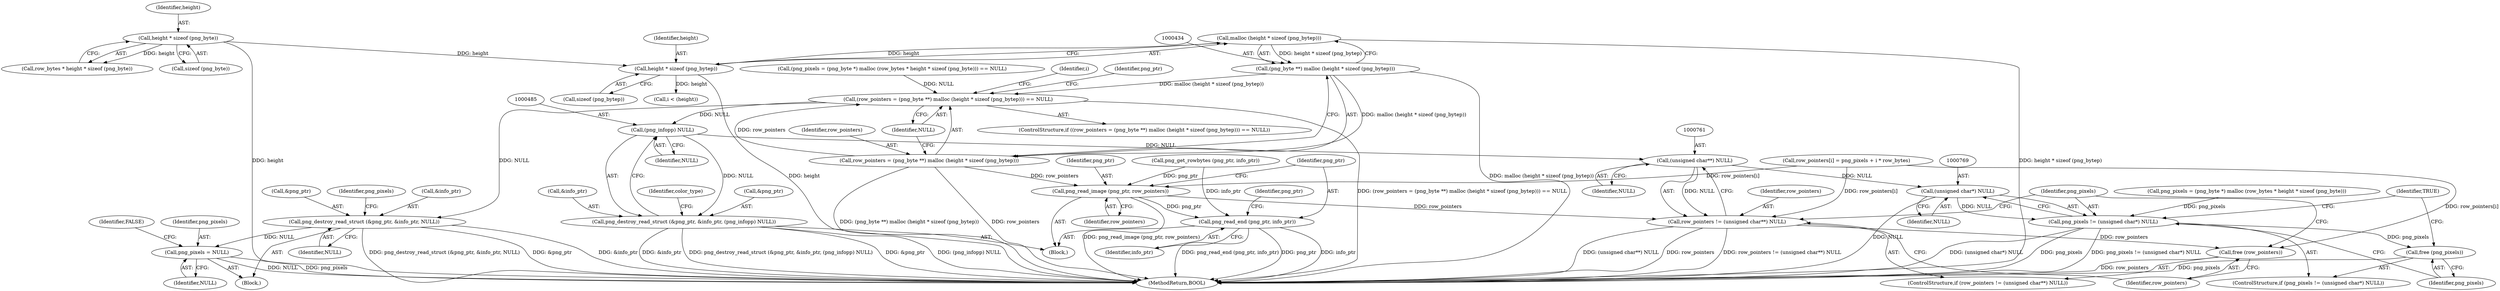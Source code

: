 digraph "0_Android_9d4853418ab2f754c2b63e091c29c5529b8b86ca_157@API" {
"1000435" [label="(Call,malloc (height * sizeof (png_bytep)))"];
"1000436" [label="(Call,height * sizeof (png_bytep))"];
"1000415" [label="(Call,height * sizeof (png_byte))"];
"1000433" [label="(Call,(png_byte **) malloc (height * sizeof (png_bytep)))"];
"1000430" [label="(Call,(row_pointers = (png_byte **) malloc (height * sizeof (png_bytep))) == NULL)"];
"1000442" [label="(Call,png_destroy_read_struct (&png_ptr, &info_ptr, NULL))"];
"1000450" [label="(Call,png_pixels = NULL)"];
"1000484" [label="(Call,(png_infopp) NULL)"];
"1000479" [label="(Call,png_destroy_read_struct (&png_ptr, &info_ptr, (png_infopp) NULL))"];
"1000760" [label="(Call,(unsigned char**) NULL)"];
"1000758" [label="(Call,row_pointers != (unsigned char**) NULL)"];
"1000763" [label="(Call,free (row_pointers))"];
"1000768" [label="(Call,(unsigned char*) NULL)"];
"1000766" [label="(Call,png_pixels != (unsigned char*) NULL)"];
"1000771" [label="(Call,free (png_pixels))"];
"1000431" [label="(Call,row_pointers = (png_byte **) malloc (height * sizeof (png_bytep)))"];
"1000473" [label="(Call,png_read_image (png_ptr, row_pointers))"];
"1000476" [label="(Call,png_read_end (png_ptr, info_ptr))"];
"1000486" [label="(Identifier,NULL)"];
"1000762" [label="(Identifier,NULL)"];
"1000403" [label="(Call,png_get_rowbytes (png_ptr, info_ptr))"];
"1000454" [label="(Identifier,FALSE)"];
"1000430" [label="(Call,(row_pointers = (png_byte **) malloc (height * sizeof (png_bytep))) == NULL)"];
"1000459" [label="(Call,i < (height))"];
"1000759" [label="(Identifier,row_pointers)"];
"1000457" [label="(Identifier,i)"];
"1000768" [label="(Call,(unsigned char*) NULL)"];
"1000478" [label="(Identifier,info_ptr)"];
"1000765" [label="(ControlStructure,if (png_pixels != (unsigned char*) NULL))"];
"1000475" [label="(Identifier,row_pointers)"];
"1000433" [label="(Call,(png_byte **) malloc (height * sizeof (png_bytep)))"];
"1000774" [label="(Identifier,TRUE)"];
"1000484" [label="(Call,(png_infopp) NULL)"];
"1000413" [label="(Call,row_bytes * height * sizeof (png_byte))"];
"1000482" [label="(Call,&info_ptr)"];
"1000415" [label="(Call,height * sizeof (png_byte))"];
"1000481" [label="(Identifier,png_ptr)"];
"1000416" [label="(Identifier,height)"];
"1000490" [label="(Identifier,color_type)"];
"1000760" [label="(Call,(unsigned char**) NULL)"];
"1000447" [label="(Identifier,NULL)"];
"1000435" [label="(Call,malloc (height * sizeof (png_bytep)))"];
"1000772" [label="(Identifier,png_pixels)"];
"1000764" [label="(Identifier,row_pointers)"];
"1000437" [label="(Identifier,height)"];
"1000444" [label="(Identifier,png_ptr)"];
"1000450" [label="(Call,png_pixels = NULL)"];
"1000480" [label="(Call,&png_ptr)"];
"1000473" [label="(Call,png_read_image (png_ptr, row_pointers))"];
"1000445" [label="(Call,&info_ptr)"];
"1000407" [label="(Call,(png_pixels = (png_byte *) malloc (row_bytes * height * sizeof (png_byte))) == NULL)"];
"1000464" [label="(Call,row_pointers[i] = png_pixels + i * row_bytes)"];
"1000443" [label="(Call,&png_ptr)"];
"1000440" [label="(Identifier,NULL)"];
"1000417" [label="(Call,sizeof (png_byte))"];
"1000767" [label="(Identifier,png_pixels)"];
"1000763" [label="(Call,free (row_pointers))"];
"1000477" [label="(Identifier,png_ptr)"];
"1000432" [label="(Identifier,row_pointers)"];
"1000429" [label="(ControlStructure,if ((row_pointers = (png_byte **) malloc (height * sizeof (png_bytep))) == NULL))"];
"1000141" [label="(Block,)"];
"1000775" [label="(MethodReturn,BOOL)"];
"1000408" [label="(Call,png_pixels = (png_byte *) malloc (row_bytes * height * sizeof (png_byte)))"];
"1000442" [label="(Call,png_destroy_read_struct (&png_ptr, &info_ptr, NULL))"];
"1000758" [label="(Call,row_pointers != (unsigned char**) NULL)"];
"1000452" [label="(Identifier,NULL)"];
"1000770" [label="(Identifier,NULL)"];
"1000431" [label="(Call,row_pointers = (png_byte **) malloc (height * sizeof (png_bytep)))"];
"1000438" [label="(Call,sizeof (png_bytep))"];
"1000771" [label="(Call,free (png_pixels))"];
"1000479" [label="(Call,png_destroy_read_struct (&png_ptr, &info_ptr, (png_infopp) NULL))"];
"1000436" [label="(Call,height * sizeof (png_bytep))"];
"1000449" [label="(Identifier,png_pixels)"];
"1000441" [label="(Block,)"];
"1000474" [label="(Identifier,png_ptr)"];
"1000757" [label="(ControlStructure,if (row_pointers != (unsigned char**) NULL))"];
"1000476" [label="(Call,png_read_end (png_ptr, info_ptr))"];
"1000451" [label="(Identifier,png_pixels)"];
"1000766" [label="(Call,png_pixels != (unsigned char*) NULL)"];
"1000435" -> "1000433"  [label="AST: "];
"1000435" -> "1000436"  [label="CFG: "];
"1000436" -> "1000435"  [label="AST: "];
"1000433" -> "1000435"  [label="CFG: "];
"1000435" -> "1000775"  [label="DDG: height * sizeof (png_bytep)"];
"1000435" -> "1000433"  [label="DDG: height * sizeof (png_bytep)"];
"1000436" -> "1000435"  [label="DDG: height"];
"1000436" -> "1000438"  [label="CFG: "];
"1000437" -> "1000436"  [label="AST: "];
"1000438" -> "1000436"  [label="AST: "];
"1000436" -> "1000775"  [label="DDG: height"];
"1000415" -> "1000436"  [label="DDG: height"];
"1000436" -> "1000459"  [label="DDG: height"];
"1000415" -> "1000413"  [label="AST: "];
"1000415" -> "1000417"  [label="CFG: "];
"1000416" -> "1000415"  [label="AST: "];
"1000417" -> "1000415"  [label="AST: "];
"1000413" -> "1000415"  [label="CFG: "];
"1000415" -> "1000775"  [label="DDG: height"];
"1000415" -> "1000413"  [label="DDG: height"];
"1000433" -> "1000431"  [label="AST: "];
"1000434" -> "1000433"  [label="AST: "];
"1000431" -> "1000433"  [label="CFG: "];
"1000433" -> "1000775"  [label="DDG: malloc (height * sizeof (png_bytep))"];
"1000433" -> "1000430"  [label="DDG: malloc (height * sizeof (png_bytep))"];
"1000433" -> "1000431"  [label="DDG: malloc (height * sizeof (png_bytep))"];
"1000430" -> "1000429"  [label="AST: "];
"1000430" -> "1000440"  [label="CFG: "];
"1000431" -> "1000430"  [label="AST: "];
"1000440" -> "1000430"  [label="AST: "];
"1000444" -> "1000430"  [label="CFG: "];
"1000457" -> "1000430"  [label="CFG: "];
"1000430" -> "1000775"  [label="DDG: (row_pointers = (png_byte **) malloc (height * sizeof (png_bytep))) == NULL"];
"1000431" -> "1000430"  [label="DDG: row_pointers"];
"1000407" -> "1000430"  [label="DDG: NULL"];
"1000430" -> "1000442"  [label="DDG: NULL"];
"1000430" -> "1000484"  [label="DDG: NULL"];
"1000442" -> "1000441"  [label="AST: "];
"1000442" -> "1000447"  [label="CFG: "];
"1000443" -> "1000442"  [label="AST: "];
"1000445" -> "1000442"  [label="AST: "];
"1000447" -> "1000442"  [label="AST: "];
"1000449" -> "1000442"  [label="CFG: "];
"1000442" -> "1000775"  [label="DDG: png_destroy_read_struct (&png_ptr, &info_ptr, NULL)"];
"1000442" -> "1000775"  [label="DDG: &png_ptr"];
"1000442" -> "1000775"  [label="DDG: &info_ptr"];
"1000442" -> "1000450"  [label="DDG: NULL"];
"1000450" -> "1000441"  [label="AST: "];
"1000450" -> "1000452"  [label="CFG: "];
"1000451" -> "1000450"  [label="AST: "];
"1000452" -> "1000450"  [label="AST: "];
"1000454" -> "1000450"  [label="CFG: "];
"1000450" -> "1000775"  [label="DDG: NULL"];
"1000450" -> "1000775"  [label="DDG: png_pixels"];
"1000484" -> "1000479"  [label="AST: "];
"1000484" -> "1000486"  [label="CFG: "];
"1000485" -> "1000484"  [label="AST: "];
"1000486" -> "1000484"  [label="AST: "];
"1000479" -> "1000484"  [label="CFG: "];
"1000484" -> "1000479"  [label="DDG: NULL"];
"1000484" -> "1000760"  [label="DDG: NULL"];
"1000479" -> "1000141"  [label="AST: "];
"1000480" -> "1000479"  [label="AST: "];
"1000482" -> "1000479"  [label="AST: "];
"1000490" -> "1000479"  [label="CFG: "];
"1000479" -> "1000775"  [label="DDG: png_destroy_read_struct (&png_ptr, &info_ptr, (png_infopp) NULL)"];
"1000479" -> "1000775"  [label="DDG: &png_ptr"];
"1000479" -> "1000775"  [label="DDG: (png_infopp) NULL"];
"1000479" -> "1000775"  [label="DDG: &info_ptr"];
"1000760" -> "1000758"  [label="AST: "];
"1000760" -> "1000762"  [label="CFG: "];
"1000761" -> "1000760"  [label="AST: "];
"1000762" -> "1000760"  [label="AST: "];
"1000758" -> "1000760"  [label="CFG: "];
"1000760" -> "1000758"  [label="DDG: NULL"];
"1000760" -> "1000768"  [label="DDG: NULL"];
"1000758" -> "1000757"  [label="AST: "];
"1000759" -> "1000758"  [label="AST: "];
"1000764" -> "1000758"  [label="CFG: "];
"1000767" -> "1000758"  [label="CFG: "];
"1000758" -> "1000775"  [label="DDG: row_pointers != (unsigned char**) NULL"];
"1000758" -> "1000775"  [label="DDG: (unsigned char**) NULL"];
"1000758" -> "1000775"  [label="DDG: row_pointers"];
"1000464" -> "1000758"  [label="DDG: row_pointers[i]"];
"1000473" -> "1000758"  [label="DDG: row_pointers"];
"1000758" -> "1000763"  [label="DDG: row_pointers"];
"1000763" -> "1000757"  [label="AST: "];
"1000763" -> "1000764"  [label="CFG: "];
"1000764" -> "1000763"  [label="AST: "];
"1000767" -> "1000763"  [label="CFG: "];
"1000763" -> "1000775"  [label="DDG: row_pointers"];
"1000464" -> "1000763"  [label="DDG: row_pointers[i]"];
"1000768" -> "1000766"  [label="AST: "];
"1000768" -> "1000770"  [label="CFG: "];
"1000769" -> "1000768"  [label="AST: "];
"1000770" -> "1000768"  [label="AST: "];
"1000766" -> "1000768"  [label="CFG: "];
"1000768" -> "1000775"  [label="DDG: NULL"];
"1000768" -> "1000766"  [label="DDG: NULL"];
"1000766" -> "1000765"  [label="AST: "];
"1000767" -> "1000766"  [label="AST: "];
"1000772" -> "1000766"  [label="CFG: "];
"1000774" -> "1000766"  [label="CFG: "];
"1000766" -> "1000775"  [label="DDG: png_pixels"];
"1000766" -> "1000775"  [label="DDG: png_pixels != (unsigned char*) NULL"];
"1000766" -> "1000775"  [label="DDG: (unsigned char*) NULL"];
"1000408" -> "1000766"  [label="DDG: png_pixels"];
"1000766" -> "1000771"  [label="DDG: png_pixels"];
"1000771" -> "1000765"  [label="AST: "];
"1000771" -> "1000772"  [label="CFG: "];
"1000772" -> "1000771"  [label="AST: "];
"1000774" -> "1000771"  [label="CFG: "];
"1000771" -> "1000775"  [label="DDG: png_pixels"];
"1000432" -> "1000431"  [label="AST: "];
"1000440" -> "1000431"  [label="CFG: "];
"1000431" -> "1000775"  [label="DDG: row_pointers"];
"1000431" -> "1000775"  [label="DDG: (png_byte **) malloc (height * sizeof (png_bytep))"];
"1000431" -> "1000473"  [label="DDG: row_pointers"];
"1000473" -> "1000141"  [label="AST: "];
"1000473" -> "1000475"  [label="CFG: "];
"1000474" -> "1000473"  [label="AST: "];
"1000475" -> "1000473"  [label="AST: "];
"1000477" -> "1000473"  [label="CFG: "];
"1000473" -> "1000775"  [label="DDG: png_read_image (png_ptr, row_pointers)"];
"1000403" -> "1000473"  [label="DDG: png_ptr"];
"1000464" -> "1000473"  [label="DDG: row_pointers[i]"];
"1000473" -> "1000476"  [label="DDG: png_ptr"];
"1000476" -> "1000141"  [label="AST: "];
"1000476" -> "1000478"  [label="CFG: "];
"1000477" -> "1000476"  [label="AST: "];
"1000478" -> "1000476"  [label="AST: "];
"1000481" -> "1000476"  [label="CFG: "];
"1000476" -> "1000775"  [label="DDG: png_read_end (png_ptr, info_ptr)"];
"1000476" -> "1000775"  [label="DDG: png_ptr"];
"1000476" -> "1000775"  [label="DDG: info_ptr"];
"1000403" -> "1000476"  [label="DDG: info_ptr"];
}
